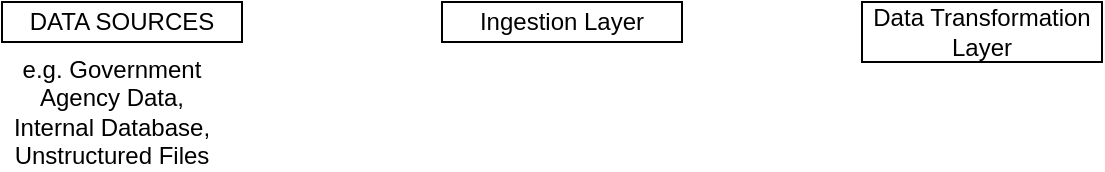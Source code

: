 <mxfile version="26.0.6">
  <diagram name="Page-1" id="27hqkqz1j9sOVjFSipjY">
    <mxGraphModel dx="1621" dy="459" grid="1" gridSize="10" guides="1" tooltips="1" connect="1" arrows="1" fold="1" page="1" pageScale="1" pageWidth="827" pageHeight="1169" math="0" shadow="0">
      <root>
        <mxCell id="0" />
        <mxCell id="1" parent="0" />
        <mxCell id="wfNiFpn1Ms7DDixurBHB-1" value="DATA SOURCES" style="rounded=0;whiteSpace=wrap;html=1;" vertex="1" parent="1">
          <mxGeometry x="-270" width="120" height="20" as="geometry" />
        </mxCell>
        <mxCell id="wfNiFpn1Ms7DDixurBHB-2" value="e.g. Government Agency Data, Internal Database, Unstructured Files" style="text;html=1;align=center;verticalAlign=middle;whiteSpace=wrap;rounded=0;" vertex="1" parent="1">
          <mxGeometry x="-270" y="30" width="110" height="50" as="geometry" />
        </mxCell>
        <mxCell id="wfNiFpn1Ms7DDixurBHB-4" value="Ingestion Layer" style="rounded=0;whiteSpace=wrap;html=1;" vertex="1" parent="1">
          <mxGeometry x="-50" width="120" height="20" as="geometry" />
        </mxCell>
        <mxCell id="wfNiFpn1Ms7DDixurBHB-5" value="Data Transformation Layer" style="rounded=0;whiteSpace=wrap;html=1;" vertex="1" parent="1">
          <mxGeometry x="160" width="120" height="30" as="geometry" />
        </mxCell>
      </root>
    </mxGraphModel>
  </diagram>
</mxfile>
